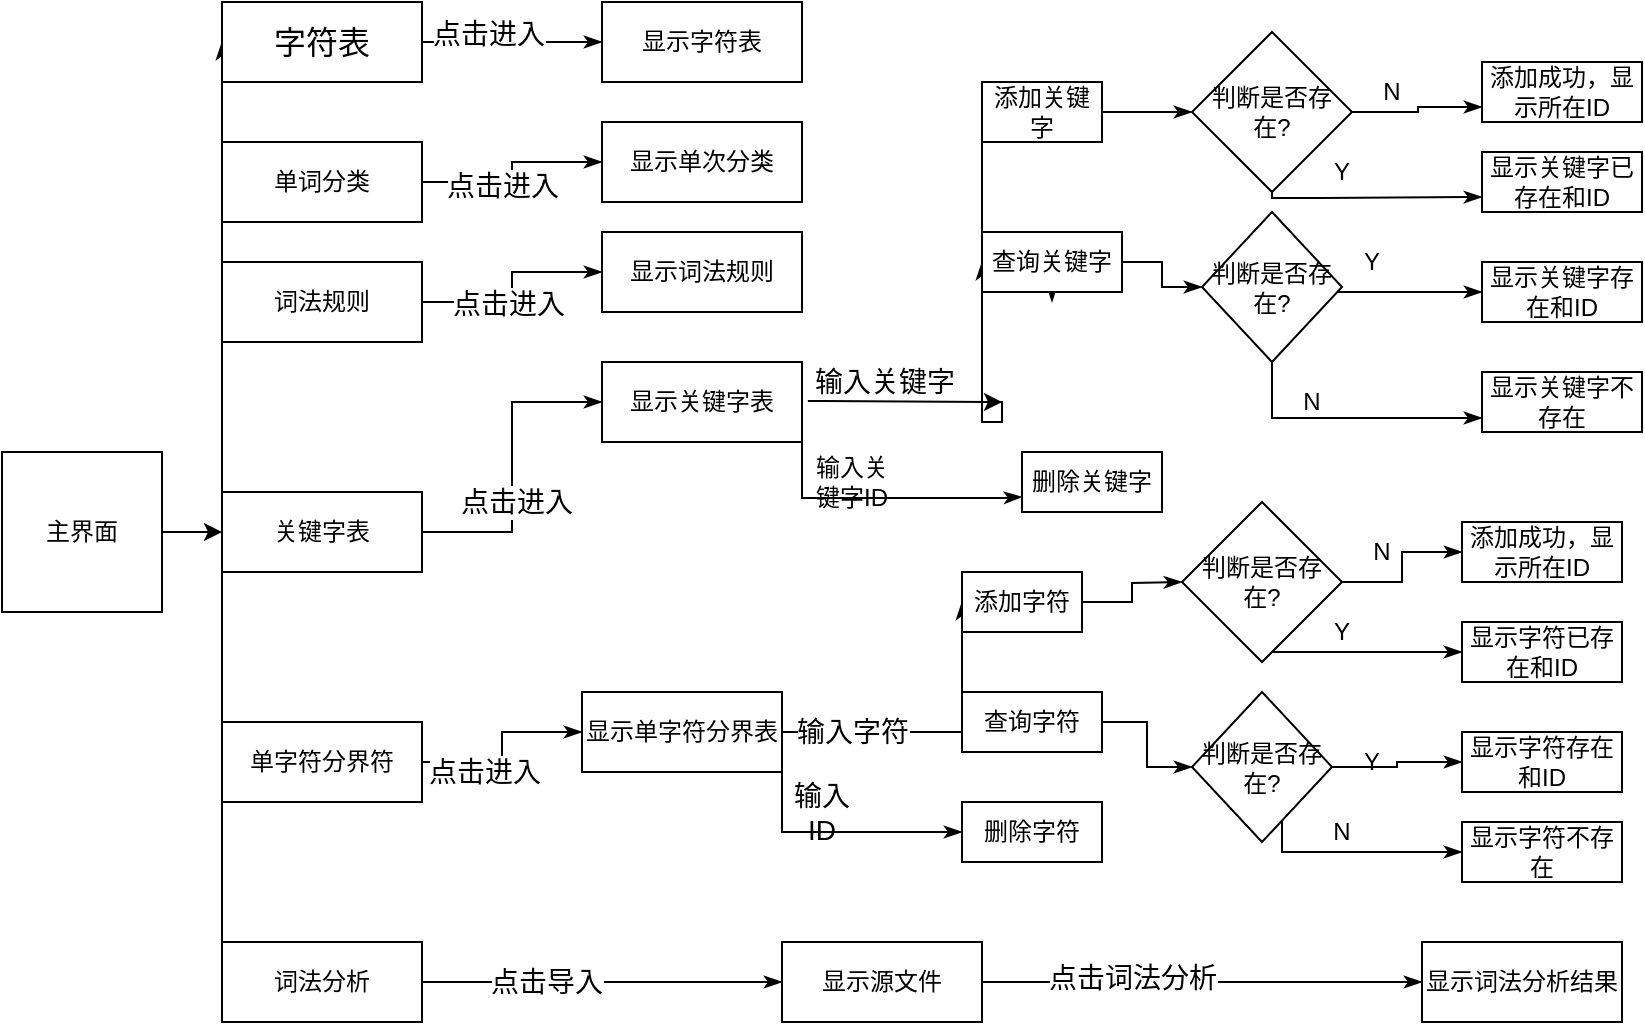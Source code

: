 <mxfile version="14.6.12" type="github">
  <diagram id="bIzQT7OTNvvly5WHTtxJ" name="Page-1">
    <mxGraphModel dx="1038" dy="536" grid="1" gridSize="10" guides="1" tooltips="1" connect="1" arrows="1" fold="1" page="1" pageScale="1" pageWidth="850" pageHeight="1100" math="0" shadow="0">
      <root>
        <mxCell id="0" />
        <mxCell id="1" parent="0" />
        <mxCell id="ZDk2f_s6jxiF1c_y5Mfk-8" style="edgeStyle=orthogonalEdgeStyle;rounded=0;orthogonalLoop=1;jettySize=auto;html=1;entryX=0;entryY=0.5;entryDx=0;entryDy=0;" parent="1" source="ZDk2f_s6jxiF1c_y5Mfk-1" target="ZDk2f_s6jxiF1c_y5Mfk-5" edge="1">
          <mxGeometry relative="1" as="geometry" />
        </mxCell>
        <mxCell id="ZDk2f_s6jxiF1c_y5Mfk-15" style="edgeStyle=orthogonalEdgeStyle;rounded=0;orthogonalLoop=1;jettySize=auto;html=1;endArrow=classicThin;endFill=1;entryX=0;entryY=0.5;entryDx=0;entryDy=0;exitX=0;exitY=0.75;exitDx=0;exitDy=0;" parent="1" source="ZDk2f_s6jxiF1c_y5Mfk-7" target="ZDk2f_s6jxiF1c_y5Mfk-3" edge="1">
          <mxGeometry relative="1" as="geometry">
            <mxPoint x="135" y="200" as="targetPoint" />
            <Array as="points">
              <mxPoint x="130" y="430" />
              <mxPoint x="130" y="140" />
            </Array>
          </mxGeometry>
        </mxCell>
        <mxCell id="ZDk2f_s6jxiF1c_y5Mfk-1" value="主界面" style="whiteSpace=wrap;html=1;aspect=fixed;" parent="1" vertex="1">
          <mxGeometry x="20" y="345" width="80" height="80" as="geometry" />
        </mxCell>
        <mxCell id="ZDk2f_s6jxiF1c_y5Mfk-21" style="edgeStyle=orthogonalEdgeStyle;rounded=0;orthogonalLoop=1;jettySize=auto;html=1;entryX=0;entryY=0.5;entryDx=0;entryDy=0;endArrow=classicThin;endFill=1;" parent="1" source="ZDk2f_s6jxiF1c_y5Mfk-2" target="ZDk2f_s6jxiF1c_y5Mfk-20" edge="1">
          <mxGeometry relative="1" as="geometry" />
        </mxCell>
        <mxCell id="ZDk2f_s6jxiF1c_y5Mfk-22" value="&lt;font style=&quot;font-size: 14px&quot;&gt;点击进入&lt;/font&gt;" style="edgeLabel;html=1;align=center;verticalAlign=middle;resizable=0;points=[];" parent="ZDk2f_s6jxiF1c_y5Mfk-21" vertex="1" connectable="0">
          <mxGeometry x="-0.213" y="-2" relative="1" as="geometry">
            <mxPoint as="offset" />
          </mxGeometry>
        </mxCell>
        <mxCell id="ZDk2f_s6jxiF1c_y5Mfk-2" value="单词分类" style="rounded=0;whiteSpace=wrap;html=1;" parent="1" vertex="1">
          <mxGeometry x="130" y="190" width="100" height="40" as="geometry" />
        </mxCell>
        <mxCell id="ZDk2f_s6jxiF1c_y5Mfk-18" style="edgeStyle=orthogonalEdgeStyle;rounded=0;orthogonalLoop=1;jettySize=auto;html=1;endArrow=classicThin;endFill=1;" parent="1" source="ZDk2f_s6jxiF1c_y5Mfk-3" target="ZDk2f_s6jxiF1c_y5Mfk-17" edge="1">
          <mxGeometry relative="1" as="geometry" />
        </mxCell>
        <mxCell id="ZDk2f_s6jxiF1c_y5Mfk-19" value="&lt;font style=&quot;font-size: 14px&quot;&gt;点击进入&lt;/font&gt;" style="edgeLabel;html=1;align=center;verticalAlign=middle;resizable=0;points=[];" parent="ZDk2f_s6jxiF1c_y5Mfk-18" vertex="1" connectable="0">
          <mxGeometry x="-0.267" y="4" relative="1" as="geometry">
            <mxPoint as="offset" />
          </mxGeometry>
        </mxCell>
        <mxCell id="ZDk2f_s6jxiF1c_y5Mfk-3" value="&lt;font style=&quot;font-size: 16px&quot;&gt;字符表&lt;/font&gt;" style="rounded=0;whiteSpace=wrap;html=1;" parent="1" vertex="1">
          <mxGeometry x="130" y="120" width="100" height="40" as="geometry" />
        </mxCell>
        <mxCell id="ZDk2f_s6jxiF1c_y5Mfk-24" style="edgeStyle=orthogonalEdgeStyle;rounded=0;orthogonalLoop=1;jettySize=auto;html=1;entryX=0;entryY=0.5;entryDx=0;entryDy=0;endArrow=classicThin;endFill=1;" parent="1" source="ZDk2f_s6jxiF1c_y5Mfk-4" target="ZDk2f_s6jxiF1c_y5Mfk-23" edge="1">
          <mxGeometry relative="1" as="geometry" />
        </mxCell>
        <mxCell id="ZDk2f_s6jxiF1c_y5Mfk-25" value="&lt;font style=&quot;font-size: 14px&quot;&gt;点击进入&lt;/font&gt;" style="edgeLabel;html=1;align=center;verticalAlign=middle;resizable=0;points=[];" parent="ZDk2f_s6jxiF1c_y5Mfk-24" vertex="1" connectable="0">
          <mxGeometry x="-0.187" y="-1" relative="1" as="geometry">
            <mxPoint as="offset" />
          </mxGeometry>
        </mxCell>
        <mxCell id="ZDk2f_s6jxiF1c_y5Mfk-4" value="词法规则" style="rounded=0;whiteSpace=wrap;html=1;" parent="1" vertex="1">
          <mxGeometry x="130" y="250" width="100" height="40" as="geometry" />
        </mxCell>
        <mxCell id="ZDk2f_s6jxiF1c_y5Mfk-28" style="edgeStyle=orthogonalEdgeStyle;rounded=0;orthogonalLoop=1;jettySize=auto;html=1;entryX=0;entryY=0.5;entryDx=0;entryDy=0;endArrow=classicThin;endFill=1;" parent="1" source="ZDk2f_s6jxiF1c_y5Mfk-5" target="ZDk2f_s6jxiF1c_y5Mfk-26" edge="1">
          <mxGeometry relative="1" as="geometry" />
        </mxCell>
        <mxCell id="ZDk2f_s6jxiF1c_y5Mfk-31" value="&lt;font style=&quot;font-size: 14px&quot;&gt;点击进入&lt;/font&gt;" style="edgeLabel;html=1;align=center;verticalAlign=middle;resizable=0;points=[];" parent="ZDk2f_s6jxiF1c_y5Mfk-28" vertex="1" connectable="0">
          <mxGeometry x="-0.227" y="-2" relative="1" as="geometry">
            <mxPoint as="offset" />
          </mxGeometry>
        </mxCell>
        <mxCell id="ZDk2f_s6jxiF1c_y5Mfk-5" value="关键字表" style="rounded=0;whiteSpace=wrap;html=1;" parent="1" vertex="1">
          <mxGeometry x="130" y="365" width="100" height="40" as="geometry" />
        </mxCell>
        <mxCell id="ZDk2f_s6jxiF1c_y5Mfk-83" style="edgeStyle=orthogonalEdgeStyle;rounded=0;orthogonalLoop=1;jettySize=auto;html=1;entryX=0;entryY=0.5;entryDx=0;entryDy=0;endArrow=classicThin;endFill=1;" parent="1" source="ZDk2f_s6jxiF1c_y5Mfk-6" target="ZDk2f_s6jxiF1c_y5Mfk-82" edge="1">
          <mxGeometry relative="1" as="geometry" />
        </mxCell>
        <mxCell id="ZDk2f_s6jxiF1c_y5Mfk-88" value="&lt;font style=&quot;font-size: 14px&quot;&gt;点击进入&lt;/font&gt;" style="edgeLabel;html=1;align=center;verticalAlign=middle;resizable=0;points=[];" parent="ZDk2f_s6jxiF1c_y5Mfk-83" vertex="1" connectable="0">
          <mxGeometry x="-0.352" y="-5" relative="1" as="geometry">
            <mxPoint as="offset" />
          </mxGeometry>
        </mxCell>
        <mxCell id="ZDk2f_s6jxiF1c_y5Mfk-6" value="单字符分界符" style="rounded=0;whiteSpace=wrap;html=1;" parent="1" vertex="1">
          <mxGeometry x="130" y="480" width="100" height="40" as="geometry" />
        </mxCell>
        <mxCell id="ZDk2f_s6jxiF1c_y5Mfk-116" style="edgeStyle=orthogonalEdgeStyle;rounded=0;orthogonalLoop=1;jettySize=auto;html=1;entryX=0;entryY=0.5;entryDx=0;entryDy=0;endArrow=classicThin;endFill=1;" parent="1" source="ZDk2f_s6jxiF1c_y5Mfk-7" target="ZDk2f_s6jxiF1c_y5Mfk-114" edge="1">
          <mxGeometry relative="1" as="geometry" />
        </mxCell>
        <mxCell id="ZDk2f_s6jxiF1c_y5Mfk-117" value="&lt;font style=&quot;font-size: 14px&quot;&gt;点击导入&lt;/font&gt;" style="edgeLabel;html=1;align=center;verticalAlign=middle;resizable=0;points=[];" parent="ZDk2f_s6jxiF1c_y5Mfk-116" vertex="1" connectable="0">
          <mxGeometry x="-0.309" relative="1" as="geometry">
            <mxPoint as="offset" />
          </mxGeometry>
        </mxCell>
        <mxCell id="ZDk2f_s6jxiF1c_y5Mfk-7" value="词法分析" style="rounded=0;whiteSpace=wrap;html=1;" parent="1" vertex="1">
          <mxGeometry x="130" y="590" width="100" height="40" as="geometry" />
        </mxCell>
        <mxCell id="ZDk2f_s6jxiF1c_y5Mfk-17" value="显示字符表" style="rounded=0;whiteSpace=wrap;html=1;" parent="1" vertex="1">
          <mxGeometry x="320" y="120" width="100" height="40" as="geometry" />
        </mxCell>
        <mxCell id="ZDk2f_s6jxiF1c_y5Mfk-20" value="显示单次分类" style="rounded=0;whiteSpace=wrap;html=1;" parent="1" vertex="1">
          <mxGeometry x="320" y="180" width="100" height="40" as="geometry" />
        </mxCell>
        <mxCell id="ZDk2f_s6jxiF1c_y5Mfk-23" value="显示词法规则" style="rounded=0;whiteSpace=wrap;html=1;" parent="1" vertex="1">
          <mxGeometry x="320" y="235" width="100" height="40" as="geometry" />
        </mxCell>
        <mxCell id="ZDk2f_s6jxiF1c_y5Mfk-73" style="edgeStyle=orthogonalEdgeStyle;rounded=0;orthogonalLoop=1;jettySize=auto;html=1;entryX=0;entryY=0.75;entryDx=0;entryDy=0;endArrow=classicThin;endFill=1;" parent="1" source="ZDk2f_s6jxiF1c_y5Mfk-26" target="ZDk2f_s6jxiF1c_y5Mfk-72" edge="1">
          <mxGeometry relative="1" as="geometry">
            <Array as="points">
              <mxPoint x="420" y="368" />
              <mxPoint x="520" y="368" />
            </Array>
          </mxGeometry>
        </mxCell>
        <mxCell id="ZDk2f_s6jxiF1c_y5Mfk-26" value="显示关键字表" style="rounded=0;whiteSpace=wrap;html=1;" parent="1" vertex="1">
          <mxGeometry x="320" y="300" width="100" height="40" as="geometry" />
        </mxCell>
        <mxCell id="ZDk2f_s6jxiF1c_y5Mfk-32" value="添加成功，显示所在ID" style="rounded=0;whiteSpace=wrap;html=1;" parent="1" vertex="1">
          <mxGeometry x="760" y="150" width="80" height="30" as="geometry" />
        </mxCell>
        <mxCell id="ZDk2f_s6jxiF1c_y5Mfk-34" value="显示关键字已存在和ID" style="rounded=0;whiteSpace=wrap;html=1;" parent="1" vertex="1">
          <mxGeometry x="760" y="195" width="80" height="30" as="geometry" />
        </mxCell>
        <mxCell id="ZDk2f_s6jxiF1c_y5Mfk-38" value="" style="endArrow=classic;html=1;" parent="1" edge="1">
          <mxGeometry width="50" height="50" relative="1" as="geometry">
            <mxPoint x="430" y="319.5" as="sourcePoint" />
            <mxPoint x="520" y="320" as="targetPoint" />
            <Array as="points">
              <mxPoint x="420" y="319.5" />
            </Array>
          </mxGeometry>
        </mxCell>
        <mxCell id="ZDk2f_s6jxiF1c_y5Mfk-46" value="&lt;font style=&quot;font-size: 14px&quot;&gt;输入关键字&lt;br&gt;&lt;/font&gt;" style="edgeLabel;html=1;align=center;verticalAlign=middle;resizable=0;points=[];" parent="ZDk2f_s6jxiF1c_y5Mfk-38" vertex="1" connectable="0">
          <mxGeometry x="-0.14" y="1" relative="1" as="geometry">
            <mxPoint x="3" y="-9" as="offset" />
          </mxGeometry>
        </mxCell>
        <mxCell id="ZDk2f_s6jxiF1c_y5Mfk-51" style="edgeStyle=orthogonalEdgeStyle;rounded=0;orthogonalLoop=1;jettySize=auto;html=1;entryX=0;entryY=0.75;entryDx=0;entryDy=0;endArrow=classicThin;endFill=1;" parent="1" source="ZDk2f_s6jxiF1c_y5Mfk-40" target="ZDk2f_s6jxiF1c_y5Mfk-32" edge="1">
          <mxGeometry relative="1" as="geometry">
            <Array as="points">
              <mxPoint x="728" y="175" />
              <mxPoint x="728" y="173" />
            </Array>
          </mxGeometry>
        </mxCell>
        <mxCell id="ZDk2f_s6jxiF1c_y5Mfk-84" style="edgeStyle=orthogonalEdgeStyle;rounded=0;orthogonalLoop=1;jettySize=auto;html=1;entryX=0;entryY=0.75;entryDx=0;entryDy=0;endArrow=classicThin;endFill=1;" parent="1" source="ZDk2f_s6jxiF1c_y5Mfk-40" target="ZDk2f_s6jxiF1c_y5Mfk-34" edge="1">
          <mxGeometry relative="1" as="geometry">
            <Array as="points">
              <mxPoint x="655" y="218" />
              <mxPoint x="680" y="218" />
            </Array>
          </mxGeometry>
        </mxCell>
        <mxCell id="ZDk2f_s6jxiF1c_y5Mfk-40" value="判断是否存在?" style="rhombus;whiteSpace=wrap;html=1;" parent="1" vertex="1">
          <mxGeometry x="615" y="135" width="80" height="80" as="geometry" />
        </mxCell>
        <mxCell id="ZDk2f_s6jxiF1c_y5Mfk-45" value="Y" style="text;html=1;strokeColor=none;fillColor=none;align=center;verticalAlign=middle;whiteSpace=wrap;rounded=0;" parent="1" vertex="1">
          <mxGeometry x="670" y="195" width="40" height="20" as="geometry" />
        </mxCell>
        <mxCell id="ZDk2f_s6jxiF1c_y5Mfk-49" style="edgeStyle=orthogonalEdgeStyle;rounded=0;orthogonalLoop=1;jettySize=auto;html=1;entryX=0;entryY=0.5;entryDx=0;entryDy=0;endArrow=classicThin;endFill=1;" parent="1" source="ZDk2f_s6jxiF1c_y5Mfk-47" target="ZDk2f_s6jxiF1c_y5Mfk-40" edge="1">
          <mxGeometry relative="1" as="geometry" />
        </mxCell>
        <mxCell id="ZDk2f_s6jxiF1c_y5Mfk-56" style="edgeStyle=orthogonalEdgeStyle;rounded=0;orthogonalLoop=1;jettySize=auto;html=1;exitX=0;exitY=0.5;exitDx=0;exitDy=0;entryX=0;entryY=0.5;entryDx=0;entryDy=0;endArrow=classicThin;endFill=1;" parent="1" source="ZDk2f_s6jxiF1c_y5Mfk-47" target="ZDk2f_s6jxiF1c_y5Mfk-48" edge="1">
          <mxGeometry relative="1" as="geometry">
            <Array as="points">
              <mxPoint x="510" y="320" />
              <mxPoint x="520" y="320" />
              <mxPoint x="520" y="330" />
              <mxPoint x="510" y="330" />
            </Array>
          </mxGeometry>
        </mxCell>
        <mxCell id="ZDk2f_s6jxiF1c_y5Mfk-47" value="添加关键字" style="rounded=0;whiteSpace=wrap;html=1;" parent="1" vertex="1">
          <mxGeometry x="510" y="160" width="60" height="30" as="geometry" />
        </mxCell>
        <mxCell id="ZDk2f_s6jxiF1c_y5Mfk-60" style="edgeStyle=orthogonalEdgeStyle;rounded=0;orthogonalLoop=1;jettySize=auto;html=1;entryX=0;entryY=0.5;entryDx=0;entryDy=0;endArrow=classicThin;endFill=1;" parent="1" source="ZDk2f_s6jxiF1c_y5Mfk-48" target="ZDk2f_s6jxiF1c_y5Mfk-59" edge="1">
          <mxGeometry relative="1" as="geometry" />
        </mxCell>
        <mxCell id="hr_gG3zSbtiE6pb-FCmn-3" style="edgeStyle=orthogonalEdgeStyle;rounded=0;orthogonalLoop=1;jettySize=auto;html=1;exitX=0.5;exitY=1;exitDx=0;exitDy=0;endArrow=classicThin;endFill=1;" edge="1" parent="1" source="ZDk2f_s6jxiF1c_y5Mfk-48">
          <mxGeometry relative="1" as="geometry">
            <mxPoint x="545" y="270" as="targetPoint" />
          </mxGeometry>
        </mxCell>
        <mxCell id="ZDk2f_s6jxiF1c_y5Mfk-48" value="查询关键字" style="rounded=0;whiteSpace=wrap;html=1;" parent="1" vertex="1">
          <mxGeometry x="510" y="235" width="70" height="30" as="geometry" />
        </mxCell>
        <mxCell id="ZDk2f_s6jxiF1c_y5Mfk-57" value="显示关键字存在和ID" style="rounded=0;whiteSpace=wrap;html=1;" parent="1" vertex="1">
          <mxGeometry x="760" y="250" width="80" height="30" as="geometry" />
        </mxCell>
        <mxCell id="ZDk2f_s6jxiF1c_y5Mfk-63" style="edgeStyle=orthogonalEdgeStyle;rounded=0;orthogonalLoop=1;jettySize=auto;html=1;entryX=0;entryY=0.75;entryDx=0;entryDy=0;endArrow=classicThin;endFill=1;" parent="1" source="ZDk2f_s6jxiF1c_y5Mfk-59" target="ZDk2f_s6jxiF1c_y5Mfk-62" edge="1">
          <mxGeometry relative="1" as="geometry">
            <Array as="points">
              <mxPoint x="655" y="328" />
              <mxPoint x="760" y="328" />
            </Array>
          </mxGeometry>
        </mxCell>
        <mxCell id="hr_gG3zSbtiE6pb-FCmn-7" style="edgeStyle=orthogonalEdgeStyle;rounded=0;orthogonalLoop=1;jettySize=auto;html=1;endArrow=classicThin;endFill=1;" edge="1" parent="1" source="ZDk2f_s6jxiF1c_y5Mfk-59" target="ZDk2f_s6jxiF1c_y5Mfk-57">
          <mxGeometry relative="1" as="geometry">
            <Array as="points">
              <mxPoint x="710" y="265" />
              <mxPoint x="710" y="265" />
            </Array>
          </mxGeometry>
        </mxCell>
        <mxCell id="ZDk2f_s6jxiF1c_y5Mfk-59" value="判断是否存在?" style="rhombus;whiteSpace=wrap;html=1;" parent="1" vertex="1">
          <mxGeometry x="620" y="225" width="70" height="75" as="geometry" />
        </mxCell>
        <mxCell id="ZDk2f_s6jxiF1c_y5Mfk-62" value="显示关键字不存在" style="rounded=0;whiteSpace=wrap;html=1;" parent="1" vertex="1">
          <mxGeometry x="760" y="305" width="80" height="30" as="geometry" />
        </mxCell>
        <mxCell id="ZDk2f_s6jxiF1c_y5Mfk-69" value="N" style="text;html=1;strokeColor=none;fillColor=none;align=center;verticalAlign=middle;whiteSpace=wrap;rounded=0;" parent="1" vertex="1">
          <mxGeometry x="655" y="310" width="40" height="20" as="geometry" />
        </mxCell>
        <mxCell id="ZDk2f_s6jxiF1c_y5Mfk-72" value="删除关键字" style="rounded=0;whiteSpace=wrap;html=1;" parent="1" vertex="1">
          <mxGeometry x="530" y="345" width="70" height="30" as="geometry" />
        </mxCell>
        <mxCell id="ZDk2f_s6jxiF1c_y5Mfk-74" value="输入关键字ID" style="text;html=1;strokeColor=none;fillColor=none;align=center;verticalAlign=middle;whiteSpace=wrap;rounded=0;" parent="1" vertex="1">
          <mxGeometry x="425" y="350" width="40" height="20" as="geometry" />
        </mxCell>
        <mxCell id="ZDk2f_s6jxiF1c_y5Mfk-75" style="edgeStyle=orthogonalEdgeStyle;rounded=0;orthogonalLoop=1;jettySize=auto;html=1;exitX=0.5;exitY=1;exitDx=0;exitDy=0;endArrow=classicThin;endFill=1;" parent="1" source="ZDk2f_s6jxiF1c_y5Mfk-5" target="ZDk2f_s6jxiF1c_y5Mfk-5" edge="1">
          <mxGeometry relative="1" as="geometry" />
        </mxCell>
        <mxCell id="ZDk2f_s6jxiF1c_y5Mfk-81" value="N" style="text;html=1;strokeColor=none;fillColor=none;align=center;verticalAlign=middle;whiteSpace=wrap;rounded=0;" parent="1" vertex="1">
          <mxGeometry x="695" y="155" width="40" height="20" as="geometry" />
        </mxCell>
        <mxCell id="ZDk2f_s6jxiF1c_y5Mfk-89" style="edgeStyle=orthogonalEdgeStyle;rounded=0;orthogonalLoop=1;jettySize=auto;html=1;entryX=0;entryY=0.5;entryDx=0;entryDy=0;endArrow=classicThin;endFill=1;" parent="1" source="ZDk2f_s6jxiF1c_y5Mfk-82" target="ZDk2f_s6jxiF1c_y5Mfk-85" edge="1">
          <mxGeometry relative="1" as="geometry">
            <Array as="points">
              <mxPoint x="500" y="485" />
            </Array>
          </mxGeometry>
        </mxCell>
        <mxCell id="ZDk2f_s6jxiF1c_y5Mfk-90" value="&lt;font style=&quot;font-size: 14px&quot;&gt;输入字符&lt;/font&gt;" style="edgeLabel;html=1;align=center;verticalAlign=middle;resizable=0;points=[];" parent="ZDk2f_s6jxiF1c_y5Mfk-89" vertex="1" connectable="0">
          <mxGeometry x="-0.631" y="-2" relative="1" as="geometry">
            <mxPoint x="6" y="-2" as="offset" />
          </mxGeometry>
        </mxCell>
        <mxCell id="ZDk2f_s6jxiF1c_y5Mfk-112" style="edgeStyle=orthogonalEdgeStyle;rounded=0;orthogonalLoop=1;jettySize=auto;html=1;entryX=0;entryY=0.5;entryDx=0;entryDy=0;endArrow=classicThin;endFill=1;" parent="1" source="ZDk2f_s6jxiF1c_y5Mfk-82" target="ZDk2f_s6jxiF1c_y5Mfk-87" edge="1">
          <mxGeometry relative="1" as="geometry">
            <Array as="points">
              <mxPoint x="410" y="535" />
            </Array>
          </mxGeometry>
        </mxCell>
        <mxCell id="ZDk2f_s6jxiF1c_y5Mfk-82" value="显示单字符分界表" style="rounded=0;whiteSpace=wrap;html=1;" parent="1" vertex="1">
          <mxGeometry x="310" y="465" width="100" height="40" as="geometry" />
        </mxCell>
        <mxCell id="ZDk2f_s6jxiF1c_y5Mfk-95" style="edgeStyle=orthogonalEdgeStyle;rounded=0;orthogonalLoop=1;jettySize=auto;html=1;endArrow=classicThin;endFill=1;" parent="1" source="ZDk2f_s6jxiF1c_y5Mfk-85" edge="1">
          <mxGeometry relative="1" as="geometry">
            <mxPoint x="610" y="410" as="targetPoint" />
          </mxGeometry>
        </mxCell>
        <mxCell id="ZDk2f_s6jxiF1c_y5Mfk-85" value="添加字符" style="rounded=0;whiteSpace=wrap;html=1;" parent="1" vertex="1">
          <mxGeometry x="500" y="405" width="60" height="30" as="geometry" />
        </mxCell>
        <mxCell id="ZDk2f_s6jxiF1c_y5Mfk-96" style="edgeStyle=orthogonalEdgeStyle;rounded=0;orthogonalLoop=1;jettySize=auto;html=1;entryX=0;entryY=0.5;entryDx=0;entryDy=0;endArrow=classicThin;endFill=1;" parent="1" source="ZDk2f_s6jxiF1c_y5Mfk-86" target="ZDk2f_s6jxiF1c_y5Mfk-94" edge="1">
          <mxGeometry relative="1" as="geometry" />
        </mxCell>
        <mxCell id="ZDk2f_s6jxiF1c_y5Mfk-86" value="查询字符" style="rounded=0;whiteSpace=wrap;html=1;" parent="1" vertex="1">
          <mxGeometry x="500" y="465" width="70" height="30" as="geometry" />
        </mxCell>
        <mxCell id="ZDk2f_s6jxiF1c_y5Mfk-87" value="删除字符" style="rounded=0;whiteSpace=wrap;html=1;" parent="1" vertex="1">
          <mxGeometry x="500" y="520" width="70" height="30" as="geometry" />
        </mxCell>
        <mxCell id="ZDk2f_s6jxiF1c_y5Mfk-98" style="edgeStyle=orthogonalEdgeStyle;rounded=0;orthogonalLoop=1;jettySize=auto;html=1;entryX=0;entryY=0.5;entryDx=0;entryDy=0;endArrow=classicThin;endFill=1;" parent="1" source="ZDk2f_s6jxiF1c_y5Mfk-93" target="ZDk2f_s6jxiF1c_y5Mfk-97" edge="1">
          <mxGeometry relative="1" as="geometry" />
        </mxCell>
        <mxCell id="ZDk2f_s6jxiF1c_y5Mfk-100" style="edgeStyle=orthogonalEdgeStyle;rounded=0;orthogonalLoop=1;jettySize=auto;html=1;entryX=0;entryY=0.5;entryDx=0;entryDy=0;endArrow=classicThin;endFill=1;" parent="1" source="ZDk2f_s6jxiF1c_y5Mfk-93" target="ZDk2f_s6jxiF1c_y5Mfk-99" edge="1">
          <mxGeometry relative="1" as="geometry">
            <Array as="points">
              <mxPoint x="660" y="445" />
              <mxPoint x="660" y="445" />
            </Array>
          </mxGeometry>
        </mxCell>
        <mxCell id="ZDk2f_s6jxiF1c_y5Mfk-93" value="判断是否存在?" style="rhombus;whiteSpace=wrap;html=1;" parent="1" vertex="1">
          <mxGeometry x="610" y="370" width="80" height="80" as="geometry" />
        </mxCell>
        <mxCell id="ZDk2f_s6jxiF1c_y5Mfk-103" style="edgeStyle=orthogonalEdgeStyle;rounded=0;orthogonalLoop=1;jettySize=auto;html=1;entryX=0;entryY=0.5;entryDx=0;entryDy=0;endArrow=classicThin;endFill=1;" parent="1" source="ZDk2f_s6jxiF1c_y5Mfk-94" target="ZDk2f_s6jxiF1c_y5Mfk-101" edge="1">
          <mxGeometry relative="1" as="geometry" />
        </mxCell>
        <mxCell id="ZDk2f_s6jxiF1c_y5Mfk-104" style="edgeStyle=orthogonalEdgeStyle;rounded=0;orthogonalLoop=1;jettySize=auto;html=1;entryX=0;entryY=0.5;entryDx=0;entryDy=0;endArrow=classicThin;endFill=1;" parent="1" source="ZDk2f_s6jxiF1c_y5Mfk-94" target="ZDk2f_s6jxiF1c_y5Mfk-102" edge="1">
          <mxGeometry relative="1" as="geometry">
            <Array as="points">
              <mxPoint x="660" y="545" />
              <mxPoint x="660" y="545" />
            </Array>
          </mxGeometry>
        </mxCell>
        <mxCell id="ZDk2f_s6jxiF1c_y5Mfk-94" value="判断是否存在?" style="rhombus;whiteSpace=wrap;html=1;" parent="1" vertex="1">
          <mxGeometry x="615" y="465" width="70" height="75" as="geometry" />
        </mxCell>
        <mxCell id="ZDk2f_s6jxiF1c_y5Mfk-97" value="添加成功，显示所在ID" style="rounded=0;whiteSpace=wrap;html=1;" parent="1" vertex="1">
          <mxGeometry x="750" y="380" width="80" height="30" as="geometry" />
        </mxCell>
        <mxCell id="ZDk2f_s6jxiF1c_y5Mfk-99" value="显示字符已存在和ID" style="rounded=0;whiteSpace=wrap;html=1;" parent="1" vertex="1">
          <mxGeometry x="750" y="430" width="80" height="30" as="geometry" />
        </mxCell>
        <mxCell id="ZDk2f_s6jxiF1c_y5Mfk-101" value="显示字符存在和ID" style="rounded=0;whiteSpace=wrap;html=1;" parent="1" vertex="1">
          <mxGeometry x="750" y="485" width="80" height="30" as="geometry" />
        </mxCell>
        <mxCell id="ZDk2f_s6jxiF1c_y5Mfk-102" value="显示字符不存在" style="rounded=0;whiteSpace=wrap;html=1;" parent="1" vertex="1">
          <mxGeometry x="750" y="530" width="80" height="30" as="geometry" />
        </mxCell>
        <mxCell id="ZDk2f_s6jxiF1c_y5Mfk-105" value="N" style="text;html=1;strokeColor=none;fillColor=none;align=center;verticalAlign=middle;whiteSpace=wrap;rounded=0;" parent="1" vertex="1">
          <mxGeometry x="690" y="385" width="40" height="20" as="geometry" />
        </mxCell>
        <mxCell id="ZDk2f_s6jxiF1c_y5Mfk-106" value="Y" style="text;html=1;strokeColor=none;fillColor=none;align=center;verticalAlign=middle;whiteSpace=wrap;rounded=0;" parent="1" vertex="1">
          <mxGeometry x="670" y="425" width="40" height="20" as="geometry" />
        </mxCell>
        <mxCell id="ZDk2f_s6jxiF1c_y5Mfk-109" value="Y" style="text;html=1;strokeColor=none;fillColor=none;align=center;verticalAlign=middle;whiteSpace=wrap;rounded=0;" parent="1" vertex="1">
          <mxGeometry x="685" y="490" width="40" height="20" as="geometry" />
        </mxCell>
        <mxCell id="ZDk2f_s6jxiF1c_y5Mfk-110" value="N" style="text;html=1;strokeColor=none;fillColor=none;align=center;verticalAlign=middle;whiteSpace=wrap;rounded=0;" parent="1" vertex="1">
          <mxGeometry x="670" y="525" width="40" height="20" as="geometry" />
        </mxCell>
        <mxCell id="ZDk2f_s6jxiF1c_y5Mfk-113" value="&lt;font style=&quot;font-size: 14px&quot;&gt;输入ID&lt;/font&gt;" style="text;html=1;strokeColor=none;fillColor=none;align=center;verticalAlign=middle;whiteSpace=wrap;rounded=0;" parent="1" vertex="1">
          <mxGeometry x="410" y="515" width="40" height="20" as="geometry" />
        </mxCell>
        <mxCell id="ZDk2f_s6jxiF1c_y5Mfk-119" style="edgeStyle=orthogonalEdgeStyle;rounded=0;orthogonalLoop=1;jettySize=auto;html=1;entryX=0;entryY=0.5;entryDx=0;entryDy=0;endArrow=classicThin;endFill=1;" parent="1" source="ZDk2f_s6jxiF1c_y5Mfk-114" target="ZDk2f_s6jxiF1c_y5Mfk-118" edge="1">
          <mxGeometry relative="1" as="geometry" />
        </mxCell>
        <mxCell id="ZDk2f_s6jxiF1c_y5Mfk-120" value="&lt;font style=&quot;font-size: 14px&quot;&gt;点击词法分析&lt;/font&gt;" style="edgeLabel;html=1;align=center;verticalAlign=middle;resizable=0;points=[];" parent="ZDk2f_s6jxiF1c_y5Mfk-119" vertex="1" connectable="0">
          <mxGeometry x="-0.322" y="2" relative="1" as="geometry">
            <mxPoint as="offset" />
          </mxGeometry>
        </mxCell>
        <mxCell id="ZDk2f_s6jxiF1c_y5Mfk-114" value="显示源文件" style="rounded=0;whiteSpace=wrap;html=1;" parent="1" vertex="1">
          <mxGeometry x="410" y="590" width="100" height="40" as="geometry" />
        </mxCell>
        <mxCell id="ZDk2f_s6jxiF1c_y5Mfk-118" value="显示词法分析结果" style="rounded=0;whiteSpace=wrap;html=1;" parent="1" vertex="1">
          <mxGeometry x="730" y="590" width="100" height="40" as="geometry" />
        </mxCell>
        <mxCell id="ZDk2f_s6jxiF1c_y5Mfk-64" value="Y" style="text;html=1;strokeColor=none;fillColor=none;align=center;verticalAlign=middle;whiteSpace=wrap;rounded=0;" parent="1" vertex="1">
          <mxGeometry x="685" y="240" width="40" height="20" as="geometry" />
        </mxCell>
        <mxCell id="hr_gG3zSbtiE6pb-FCmn-9" style="edgeStyle=orthogonalEdgeStyle;rounded=0;orthogonalLoop=1;jettySize=auto;html=1;exitX=0.5;exitY=1;exitDx=0;exitDy=0;endArrow=classicThin;endFill=1;" edge="1" parent="1" source="ZDk2f_s6jxiF1c_y5Mfk-69" target="ZDk2f_s6jxiF1c_y5Mfk-69">
          <mxGeometry relative="1" as="geometry" />
        </mxCell>
      </root>
    </mxGraphModel>
  </diagram>
</mxfile>
